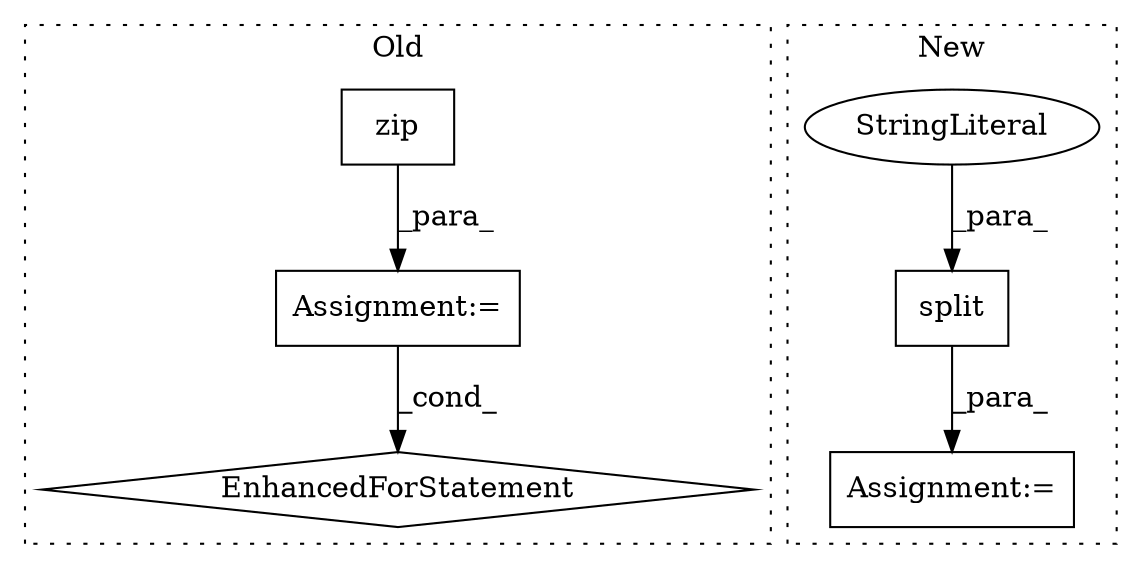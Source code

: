 digraph G {
subgraph cluster0 {
1 [label="zip" a="32" s="4024,4037" l="4,1" shape="box"];
3 [label="Assignment:=" a="7" s="3952,4038" l="53,2" shape="box"];
5 [label="EnhancedForStatement" a="70" s="3952,4038" l="53,2" shape="diamond"];
label = "Old";
style="dotted";
}
subgraph cluster1 {
2 [label="split" a="32" s="4591,4601" l="6,1" shape="box"];
4 [label="Assignment:=" a="7" s="4584" l="1" shape="box"];
6 [label="StringLiteral" a="45" s="4597" l="4" shape="ellipse"];
label = "New";
style="dotted";
}
1 -> 3 [label="_para_"];
2 -> 4 [label="_para_"];
3 -> 5 [label="_cond_"];
6 -> 2 [label="_para_"];
}